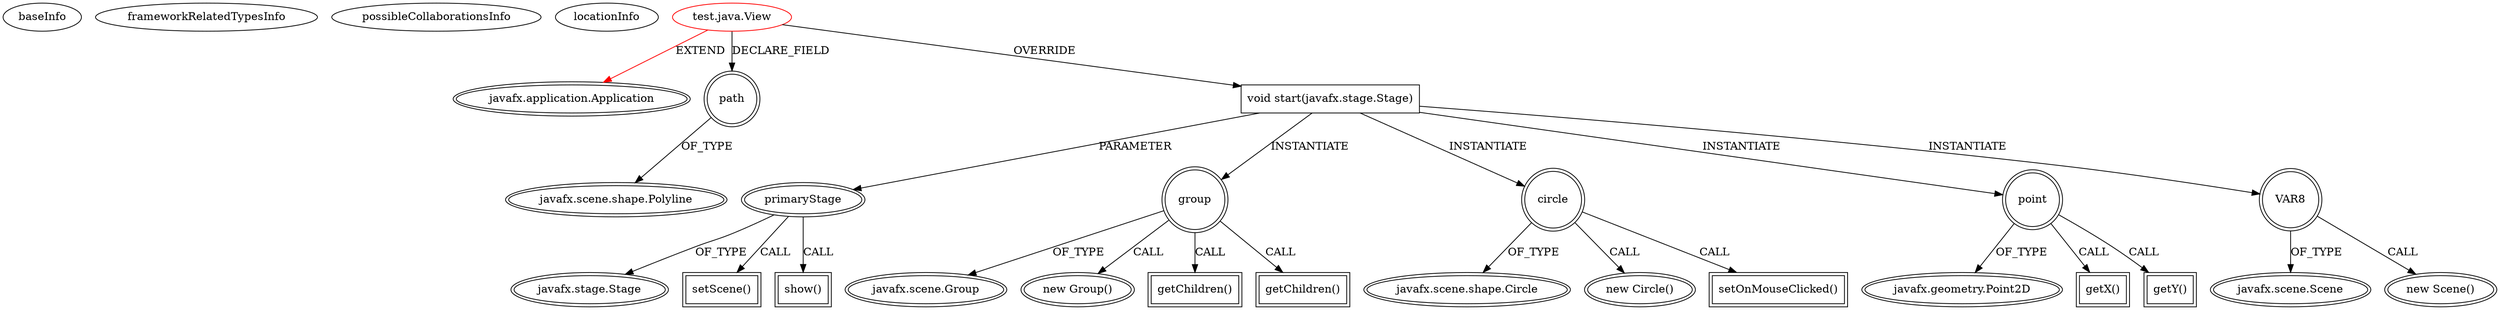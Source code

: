 digraph {
baseInfo[graphId=1690,category="extension_graph",isAnonymous=false,possibleRelation=false]
frameworkRelatedTypesInfo[0="javafx.application.Application"]
possibleCollaborationsInfo[]
locationInfo[projectName="acmi-osm",filePath="/acmi-osm/osm-master/src/test/java/View.java",contextSignature="View",graphId="1690"]
0[label="test.java.View",vertexType="ROOT_CLIENT_CLASS_DECLARATION",isFrameworkType=false,color=red]
1[label="javafx.application.Application",vertexType="FRAMEWORK_CLASS_TYPE",isFrameworkType=true,peripheries=2]
2[label="path",vertexType="FIELD_DECLARATION",isFrameworkType=true,peripheries=2,shape=circle]
3[label="javafx.scene.shape.Polyline",vertexType="FRAMEWORK_CLASS_TYPE",isFrameworkType=true,peripheries=2]
4[label="void start(javafx.stage.Stage)",vertexType="OVERRIDING_METHOD_DECLARATION",isFrameworkType=false,shape=box]
5[label="primaryStage",vertexType="PARAMETER_DECLARATION",isFrameworkType=true,peripheries=2]
6[label="javafx.stage.Stage",vertexType="FRAMEWORK_CLASS_TYPE",isFrameworkType=true,peripheries=2]
8[label="group",vertexType="VARIABLE_EXPRESION",isFrameworkType=true,peripheries=2,shape=circle]
9[label="javafx.scene.Group",vertexType="FRAMEWORK_CLASS_TYPE",isFrameworkType=true,peripheries=2]
7[label="new Group()",vertexType="CONSTRUCTOR_CALL",isFrameworkType=true,peripheries=2]
11[label="circle",vertexType="VARIABLE_EXPRESION",isFrameworkType=true,peripheries=2,shape=circle]
12[label="javafx.scene.shape.Circle",vertexType="FRAMEWORK_CLASS_TYPE",isFrameworkType=true,peripheries=2]
10[label="new Circle()",vertexType="CONSTRUCTOR_CALL",isFrameworkType=true,peripheries=2]
13[label="point",vertexType="VARIABLE_EXPRESION",isFrameworkType=true,peripheries=2,shape=circle]
15[label="javafx.geometry.Point2D",vertexType="FRAMEWORK_CLASS_TYPE",isFrameworkType=true,peripheries=2]
14[label="getX()",vertexType="INSIDE_CALL",isFrameworkType=true,peripheries=2,shape=box]
17[label="getY()",vertexType="INSIDE_CALL",isFrameworkType=true,peripheries=2,shape=box]
19[label="setOnMouseClicked()",vertexType="INSIDE_CALL",isFrameworkType=true,peripheries=2,shape=box]
21[label="getChildren()",vertexType="INSIDE_CALL",isFrameworkType=true,peripheries=2,shape=box]
23[label="getChildren()",vertexType="INSIDE_CALL",isFrameworkType=true,peripheries=2,shape=box]
25[label="setScene()",vertexType="INSIDE_CALL",isFrameworkType=true,peripheries=2,shape=box]
27[label="VAR8",vertexType="VARIABLE_EXPRESION",isFrameworkType=true,peripheries=2,shape=circle]
28[label="javafx.scene.Scene",vertexType="FRAMEWORK_CLASS_TYPE",isFrameworkType=true,peripheries=2]
26[label="new Scene()",vertexType="CONSTRUCTOR_CALL",isFrameworkType=true,peripheries=2]
30[label="show()",vertexType="INSIDE_CALL",isFrameworkType=true,peripheries=2,shape=box]
0->1[label="EXTEND",color=red]
0->2[label="DECLARE_FIELD"]
2->3[label="OF_TYPE"]
0->4[label="OVERRIDE"]
5->6[label="OF_TYPE"]
4->5[label="PARAMETER"]
4->8[label="INSTANTIATE"]
8->9[label="OF_TYPE"]
8->7[label="CALL"]
4->11[label="INSTANTIATE"]
11->12[label="OF_TYPE"]
11->10[label="CALL"]
4->13[label="INSTANTIATE"]
13->15[label="OF_TYPE"]
13->14[label="CALL"]
13->17[label="CALL"]
11->19[label="CALL"]
8->21[label="CALL"]
8->23[label="CALL"]
5->25[label="CALL"]
4->27[label="INSTANTIATE"]
27->28[label="OF_TYPE"]
27->26[label="CALL"]
5->30[label="CALL"]
}
